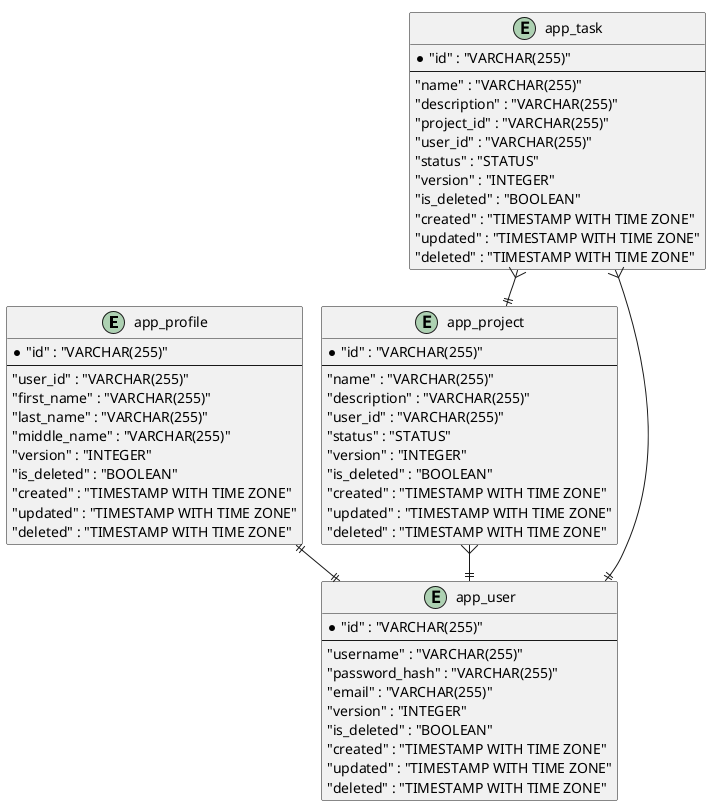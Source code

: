 @startuml 
'!pragma graphviz_dot jdot 
!pragma layout smetana 
entity "app_profile" {
    *"id" : "VARCHAR(255)"
---
    "user_id" : "VARCHAR(255)"
    "first_name" : "VARCHAR(255)"
    "last_name" : "VARCHAR(255)"
    "middle_name" : "VARCHAR(255)"
    "version" : "INTEGER"
    "is_deleted" : "BOOLEAN"
    "created" : "TIMESTAMP WITH TIME ZONE"
    "updated" : "TIMESTAMP WITH TIME ZONE"
    "deleted" : "TIMESTAMP WITH TIME ZONE"
}

entity "app_project" {
    *"id" : "VARCHAR(255)"
---
    "name" : "VARCHAR(255)"
    "description" : "VARCHAR(255)"
    "user_id" : "VARCHAR(255)"
    "status" : "STATUS"
    "version" : "INTEGER"
    "is_deleted" : "BOOLEAN"
    "created" : "TIMESTAMP WITH TIME ZONE"
    "updated" : "TIMESTAMP WITH TIME ZONE"
    "deleted" : "TIMESTAMP WITH TIME ZONE"
}

entity "app_task" {
    *"id" : "VARCHAR(255)"
---
    "name" : "VARCHAR(255)"
    "description" : "VARCHAR(255)"
    "project_id" : "VARCHAR(255)"
    "user_id" : "VARCHAR(255)"
    "status" : "STATUS"
    "version" : "INTEGER"
    "is_deleted" : "BOOLEAN"
    "created" : "TIMESTAMP WITH TIME ZONE"
    "updated" : "TIMESTAMP WITH TIME ZONE"
    "deleted" : "TIMESTAMP WITH TIME ZONE"
}

entity "app_user" {
    *"id" : "VARCHAR(255)"
---
    "username" : "VARCHAR(255)"
    "password_hash" : "VARCHAR(255)"
    "email" : "VARCHAR(255)"
    "version" : "INTEGER"
    "is_deleted" : "BOOLEAN"
    "created" : "TIMESTAMP WITH TIME ZONE"
    "updated" : "TIMESTAMP WITH TIME ZONE"
    "deleted" : "TIMESTAMP WITH TIME ZONE"
}

"app_profile" ||--|| "app_user"
"app_project" }--|| "app_user"
"app_task" }--|| "app_project"
"app_task" }--|| "app_user"

@enduml
